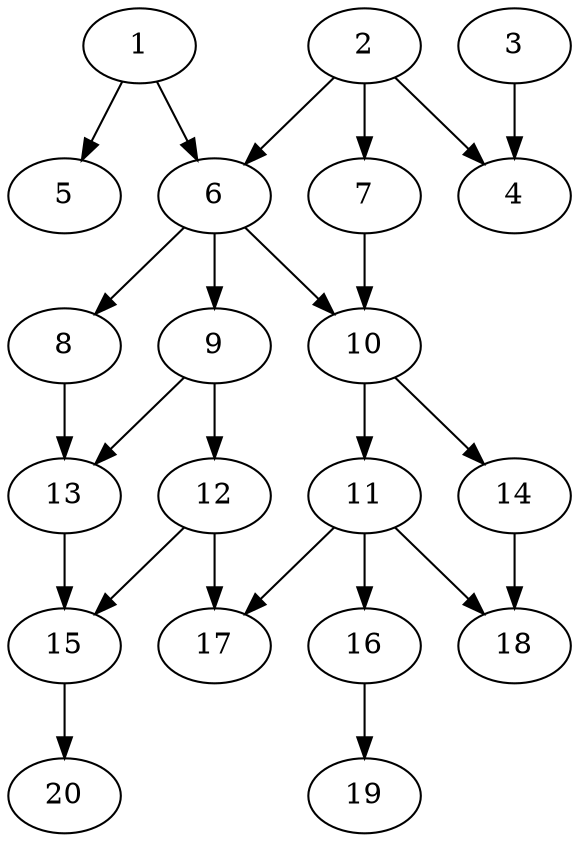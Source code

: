 // DAG automatically generated by daggen at Thu Oct  3 13:58:43 2019
// ./daggen --dot -n 20 --ccr 0.4 --fat 0.5 --regular 0.9 --density 0.5 --mindata 5242880 --maxdata 52428800 
digraph G {
  1 [size="74926080", alpha="0.13", expect_size="29970432"] 
  1 -> 5 [size ="29970432"]
  1 -> 6 [size ="29970432"]
  2 [size="76316160", alpha="0.17", expect_size="30526464"] 
  2 -> 4 [size ="30526464"]
  2 -> 6 [size ="30526464"]
  2 -> 7 [size ="30526464"]
  3 [size="83043840", alpha="0.20", expect_size="33217536"] 
  3 -> 4 [size ="33217536"]
  4 [size="124119040", alpha="0.11", expect_size="49647616"] 
  5 [size="33285120", alpha="0.14", expect_size="13314048"] 
  6 [size="104104960", alpha="0.13", expect_size="41641984"] 
  6 -> 8 [size ="41641984"]
  6 -> 9 [size ="41641984"]
  6 -> 10 [size ="41641984"]
  7 [size="71511040", alpha="0.05", expect_size="28604416"] 
  7 -> 10 [size ="28604416"]
  8 [size="18360320", alpha="0.20", expect_size="7344128"] 
  8 -> 13 [size ="7344128"]
  9 [size="42424320", alpha="0.12", expect_size="16969728"] 
  9 -> 12 [size ="16969728"]
  9 -> 13 [size ="16969728"]
  10 [size="89090560", alpha="0.05", expect_size="35636224"] 
  10 -> 11 [size ="35636224"]
  10 -> 14 [size ="35636224"]
  11 [size="105948160", alpha="0.04", expect_size="42379264"] 
  11 -> 16 [size ="42379264"]
  11 -> 17 [size ="42379264"]
  11 -> 18 [size ="42379264"]
  12 [size="66677760", alpha="0.19", expect_size="26671104"] 
  12 -> 15 [size ="26671104"]
  12 -> 17 [size ="26671104"]
  13 [size="46364160", alpha="0.12", expect_size="18545664"] 
  13 -> 15 [size ="18545664"]
  14 [size="44879360", alpha="0.19", expect_size="17951744"] 
  14 -> 18 [size ="17951744"]
  15 [size="111308800", alpha="0.03", expect_size="44523520"] 
  15 -> 20 [size ="44523520"]
  16 [size="78169600", alpha="0.01", expect_size="31267840"] 
  16 -> 19 [size ="31267840"]
  17 [size="38164480", alpha="0.05", expect_size="15265792"] 
  18 [size="70533120", alpha="0.06", expect_size="28213248"] 
  19 [size="68369920", alpha="0.15", expect_size="27347968"] 
  20 [size="21296640", alpha="0.16", expect_size="8518656"] 
}
